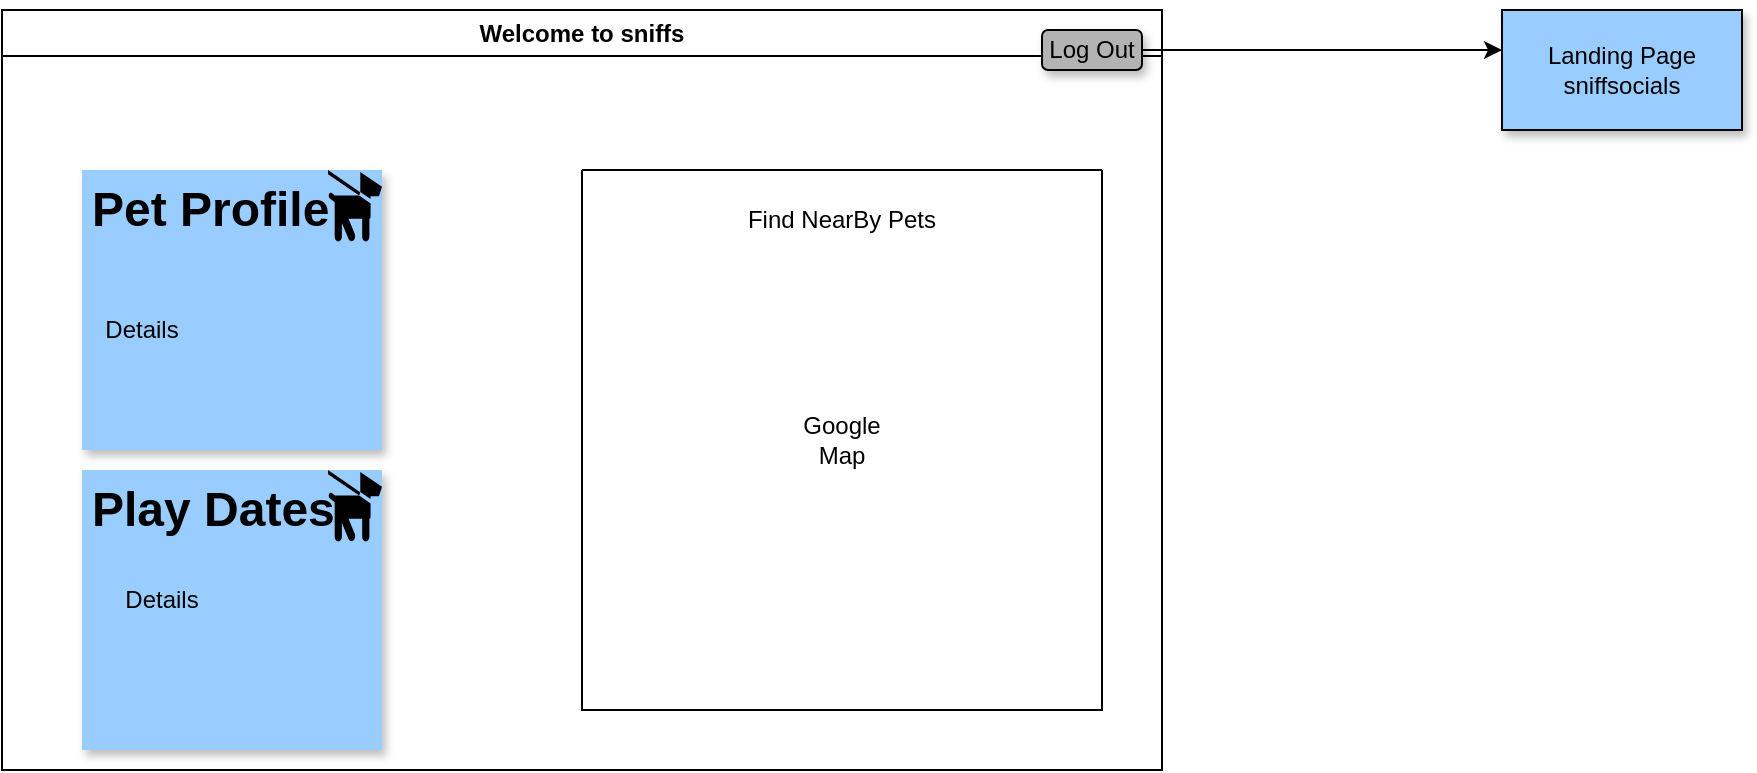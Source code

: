 <mxfile>
    <diagram id="S7qzYJqoGsa-kgPK1OOJ" name="Page-1">
        <mxGraphModel dx="888" dy="455" grid="1" gridSize="10" guides="1" tooltips="1" connect="1" arrows="1" fold="1" page="1" pageScale="1" pageWidth="850" pageHeight="1100" math="0" shadow="0">
            <root>
                <mxCell id="0"/>
                <mxCell id="1" parent="0"/>
                <mxCell id="2" value="Welcome to sniffs" style="swimlane;whiteSpace=wrap;html=1;" vertex="1" parent="1">
                    <mxGeometry x="50" y="30" width="580" height="380" as="geometry"/>
                </mxCell>
                <mxCell id="6" value="&lt;h1&gt;Pet Profile&lt;/h1&gt;" style="text;html=1;strokeColor=none;fillColor=#99CCFF;spacing=5;spacingTop=-20;whiteSpace=wrap;overflow=hidden;rounded=0;shadow=1;" vertex="1" parent="2">
                    <mxGeometry x="40" y="80" width="150" height="140" as="geometry"/>
                </mxCell>
                <mxCell id="7" value="" style="shape=mxgraph.signs.animals.dog_on_leash;html=1;pointerEvents=1;fillColor=#000000;strokeColor=none;verticalLabelPosition=bottom;verticalAlign=top;align=center;" vertex="1" parent="2">
                    <mxGeometry x="163" y="80" width="27" height="36" as="geometry"/>
                </mxCell>
                <mxCell id="9" value="Details" style="text;html=1;strokeColor=none;fillColor=none;align=center;verticalAlign=middle;whiteSpace=wrap;rounded=0;" vertex="1" parent="2">
                    <mxGeometry x="40" y="145" width="60" height="30" as="geometry"/>
                </mxCell>
                <mxCell id="4" value="" style="swimlane;startSize=0;fillColor=#B3B3B3;" vertex="1" parent="2">
                    <mxGeometry x="290" y="80" width="260" height="270" as="geometry"/>
                </mxCell>
                <mxCell id="5" value="Find NearBy Pets" style="text;html=1;strokeColor=none;fillColor=none;align=center;verticalAlign=middle;whiteSpace=wrap;rounded=0;" vertex="1" parent="4">
                    <mxGeometry x="75" y="10" width="110" height="30" as="geometry"/>
                </mxCell>
                <mxCell id="10" value="Google Map" style="text;html=1;strokeColor=none;fillColor=none;align=center;verticalAlign=middle;whiteSpace=wrap;rounded=0;shadow=1;" vertex="1" parent="4">
                    <mxGeometry x="100" y="120" width="60" height="30" as="geometry"/>
                </mxCell>
                <mxCell id="11" value="Log Out" style="rounded=1;whiteSpace=wrap;html=1;shadow=1;fillColor=#B3B3B3;" vertex="1" parent="2">
                    <mxGeometry x="520" y="10" width="50" height="20" as="geometry"/>
                </mxCell>
                <mxCell id="15" value="&lt;h1&gt;Play Dates&lt;/h1&gt;" style="text;html=1;strokeColor=none;fillColor=#99CCFF;spacing=5;spacingTop=-20;whiteSpace=wrap;overflow=hidden;rounded=0;shadow=1;" vertex="1" parent="2">
                    <mxGeometry x="40" y="230" width="150" height="140" as="geometry"/>
                </mxCell>
                <mxCell id="16" value="" style="shape=mxgraph.signs.animals.dog_on_leash;html=1;pointerEvents=1;fillColor=#000000;strokeColor=none;verticalLabelPosition=bottom;verticalAlign=top;align=center;" vertex="1" parent="2">
                    <mxGeometry x="163" y="230" width="27" height="36" as="geometry"/>
                </mxCell>
                <mxCell id="17" value="Details" style="text;html=1;strokeColor=none;fillColor=none;align=center;verticalAlign=middle;whiteSpace=wrap;rounded=0;" vertex="1" parent="2">
                    <mxGeometry x="50" y="280" width="60" height="30" as="geometry"/>
                </mxCell>
                <mxCell id="13" style="edgeStyle=none;html=1;" edge="1" parent="1" source="11">
                    <mxGeometry relative="1" as="geometry">
                        <mxPoint x="800" y="50" as="targetPoint"/>
                    </mxGeometry>
                </mxCell>
                <mxCell id="14" value="Landing Page&lt;br&gt;sniffsocials" style="rounded=0;whiteSpace=wrap;html=1;shadow=1;fillColor=#99CCFF;" vertex="1" parent="1">
                    <mxGeometry x="800" y="30" width="120" height="60" as="geometry"/>
                </mxCell>
            </root>
        </mxGraphModel>
    </diagram>
</mxfile>